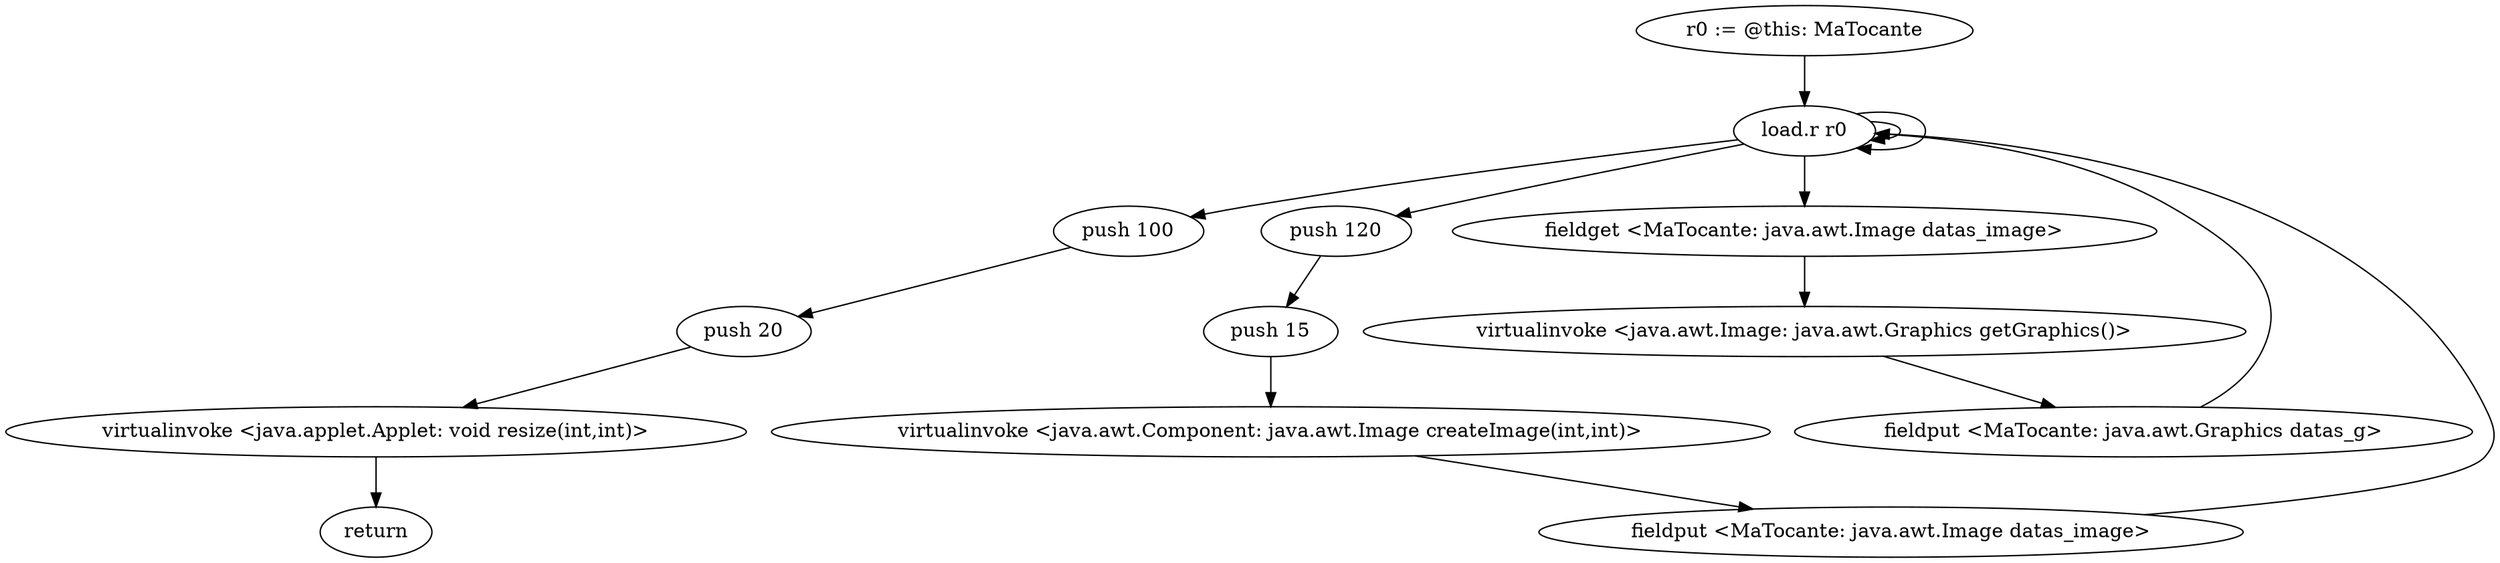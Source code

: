 digraph "" {
    "r0 := @this: MaTocante"
    "load.r r0"
    "r0 := @this: MaTocante"->"load.r r0";
    "load.r r0"->"load.r r0";
    "push 120"
    "load.r r0"->"push 120";
    "push 15"
    "push 120"->"push 15";
    "virtualinvoke <java.awt.Component: java.awt.Image createImage(int,int)>"
    "push 15"->"virtualinvoke <java.awt.Component: java.awt.Image createImage(int,int)>";
    "fieldput <MaTocante: java.awt.Image datas_image>"
    "virtualinvoke <java.awt.Component: java.awt.Image createImage(int,int)>"->"fieldput <MaTocante: java.awt.Image datas_image>";
    "fieldput <MaTocante: java.awt.Image datas_image>"->"load.r r0";
    "load.r r0"->"load.r r0";
    "fieldget <MaTocante: java.awt.Image datas_image>"
    "load.r r0"->"fieldget <MaTocante: java.awt.Image datas_image>";
    "virtualinvoke <java.awt.Image: java.awt.Graphics getGraphics()>"
    "fieldget <MaTocante: java.awt.Image datas_image>"->"virtualinvoke <java.awt.Image: java.awt.Graphics getGraphics()>";
    "fieldput <MaTocante: java.awt.Graphics datas_g>"
    "virtualinvoke <java.awt.Image: java.awt.Graphics getGraphics()>"->"fieldput <MaTocante: java.awt.Graphics datas_g>";
    "fieldput <MaTocante: java.awt.Graphics datas_g>"->"load.r r0";
    "push 100"
    "load.r r0"->"push 100";
    "push 20"
    "push 100"->"push 20";
    "virtualinvoke <java.applet.Applet: void resize(int,int)>"
    "push 20"->"virtualinvoke <java.applet.Applet: void resize(int,int)>";
    "return"
    "virtualinvoke <java.applet.Applet: void resize(int,int)>"->"return";
}
